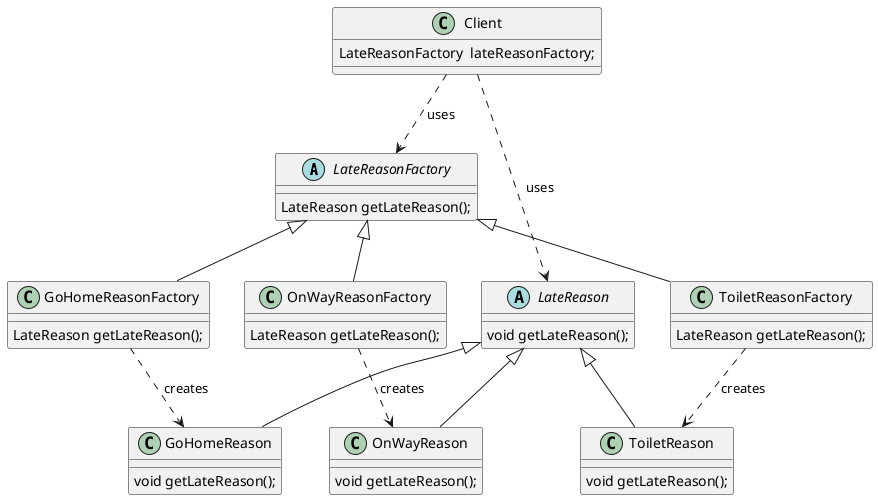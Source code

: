 @startuml
abstract class LateReasonFactory {
    LateReason getLateReason();
}

abstract class LateReason {
    void getLateReason();
}

class GoHomeReasonFactory extends LateReasonFactory{
    LateReason getLateReason();
}

class ToiletReasonFactory  extends LateReasonFactory{
    LateReason getLateReason();
}

class OnWayReasonFactory extends LateReasonFactory{
    LateReason getLateReason();
}

class GoHomeReason extends LateReason{
    void getLateReason();
}

class ToiletReason extends LateReason{
    void getLateReason();
}

class OnWayReason extends LateReason{
    void getLateReason();
}

class Client {
    LateReasonFactory  lateReasonFactory;
}

Client ..> LateReasonFactory:uses
Client ..> LateReason:uses

GoHomeReasonFactory ..> GoHomeReason:creates
ToiletReasonFactory ..> ToiletReason:creates
OnWayReasonFactory ..> OnWayReason:creates
@enduml